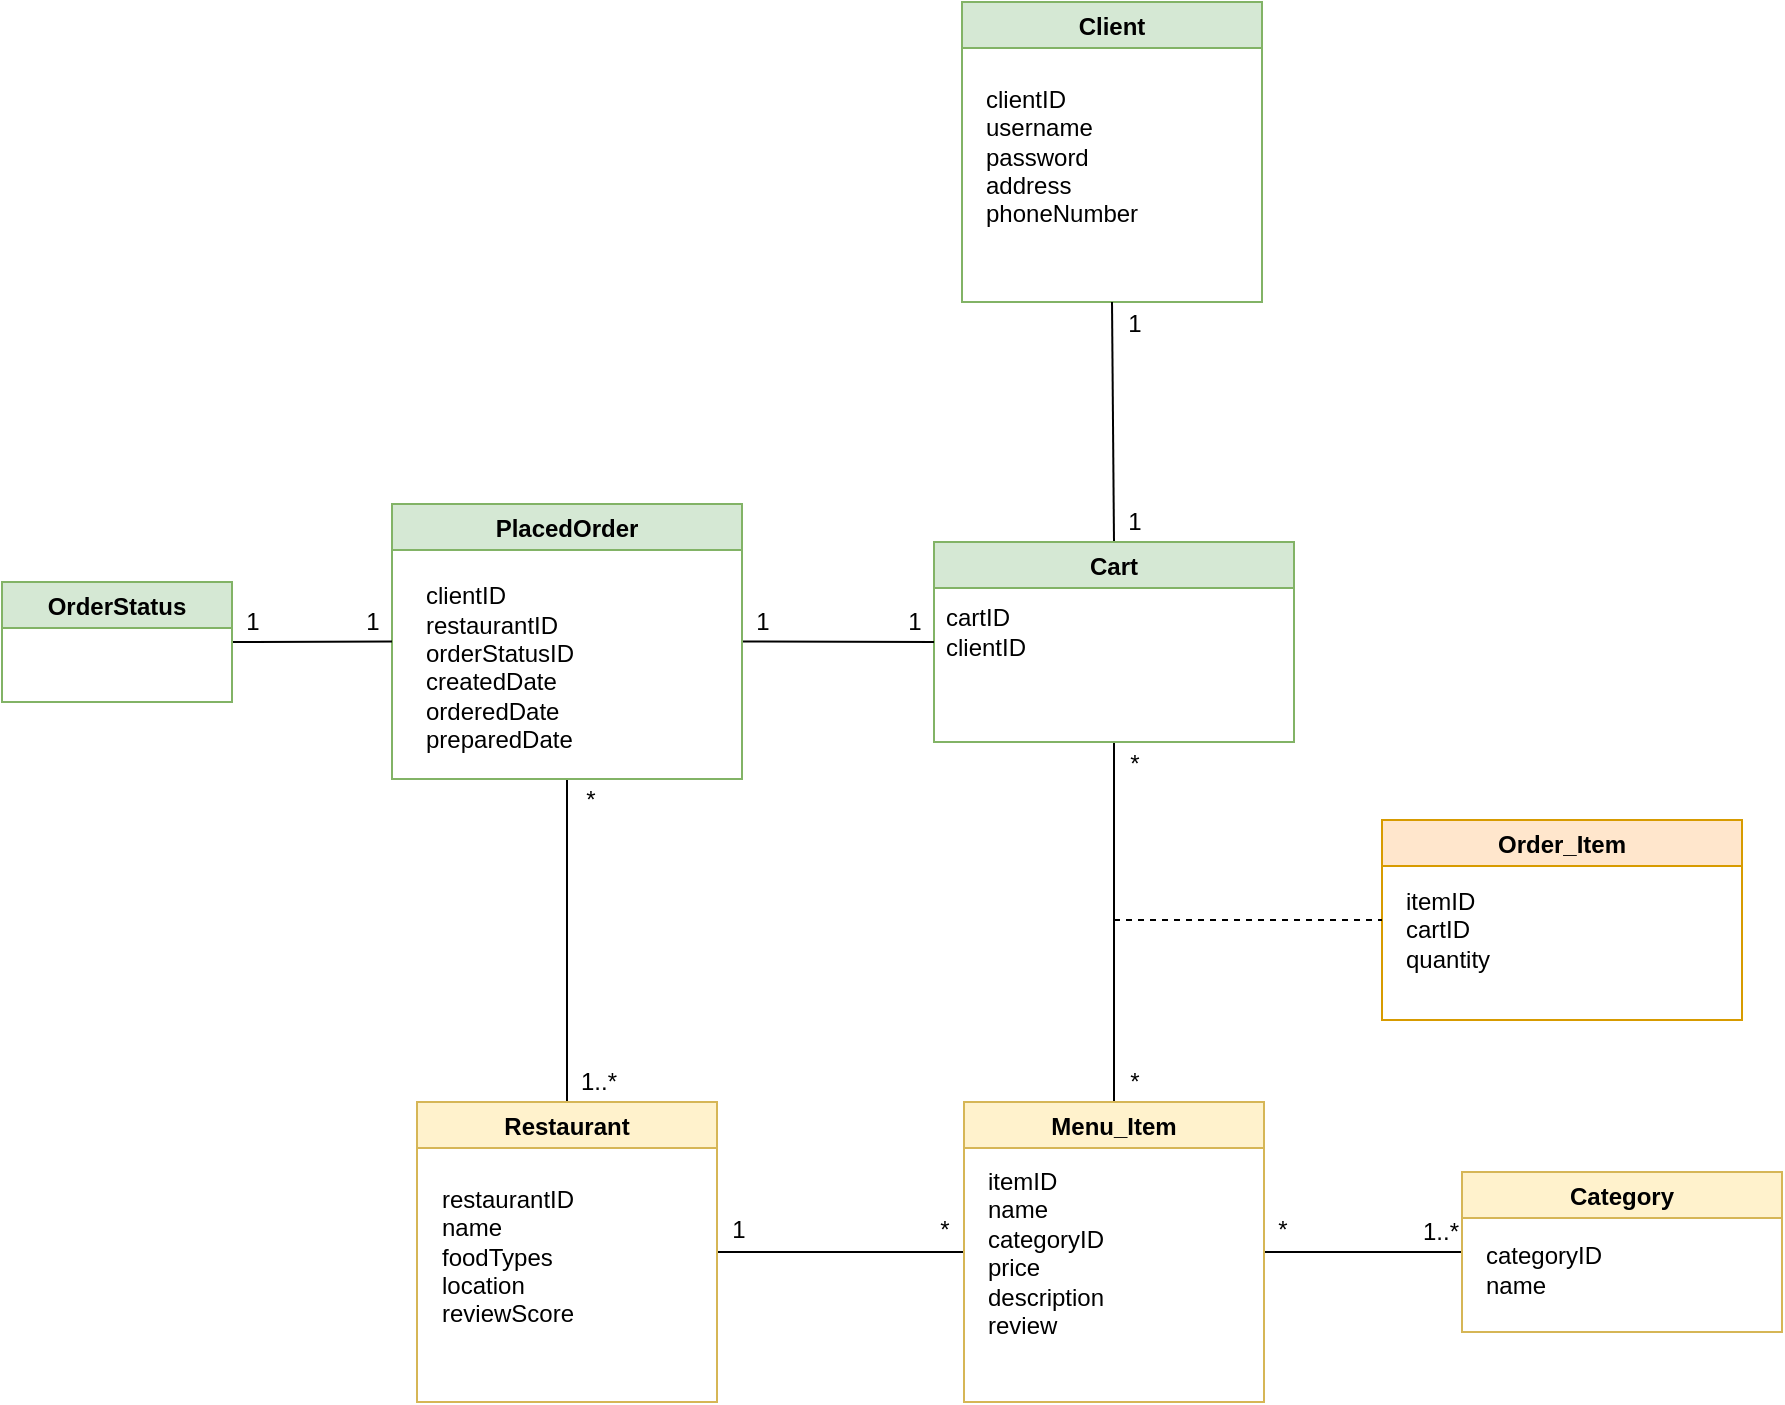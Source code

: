 <mxfile version="17.2.5" type="device"><diagram id="Bw_rYdw9Px9NsmMv9pqk" name="Page-1"><mxGraphModel dx="2249" dy="760" grid="1" gridSize="10" guides="1" tooltips="1" connect="1" arrows="1" fold="1" page="1" pageScale="1" pageWidth="827" pageHeight="1169" math="0" shadow="0"><root><mxCell id="0"/><mxCell id="1" parent="0"/><mxCell id="JYjNqz5kqLDbUrYh0ILM-1" value="Client" style="swimlane;fillColor=#d5e8d4;strokeColor=#82b366;" vertex="1" parent="1"><mxGeometry x="310" y="290" width="150" height="150" as="geometry"/></mxCell><mxCell id="JYjNqz5kqLDbUrYh0ILM-2" value="&lt;div&gt;&lt;br&gt;&lt;/div&gt;&lt;div&gt;clientID&lt;br&gt;&lt;/div&gt;&lt;div align=&quot;left&quot;&gt;username&lt;/div&gt;&lt;div align=&quot;left&quot;&gt;password&lt;/div&gt;&lt;div align=&quot;left&quot;&gt;address&lt;/div&gt;&lt;div align=&quot;left&quot;&gt;phoneNumber&lt;br&gt;&lt;/div&gt;" style="text;html=1;align=left;verticalAlign=middle;resizable=0;points=[];autosize=1;strokeColor=none;fillColor=none;" vertex="1" parent="JYjNqz5kqLDbUrYh0ILM-1"><mxGeometry x="10" y="25" width="90" height="90" as="geometry"/></mxCell><mxCell id="JYjNqz5kqLDbUrYh0ILM-33" style="edgeStyle=none;rounded=0;orthogonalLoop=1;jettySize=auto;html=1;exitX=0.5;exitY=0;exitDx=0;exitDy=0;entryX=0.5;entryY=1;entryDx=0;entryDy=0;fontSize=12;endArrow=none;endFill=0;" edge="1" parent="1" source="JYjNqz5kqLDbUrYh0ILM-3" target="JYjNqz5kqLDbUrYh0ILM-20"><mxGeometry relative="1" as="geometry"/></mxCell><mxCell id="JYjNqz5kqLDbUrYh0ILM-34" style="edgeStyle=none;rounded=0;orthogonalLoop=1;jettySize=auto;html=1;exitX=1;exitY=0.5;exitDx=0;exitDy=0;entryX=0;entryY=0.5;entryDx=0;entryDy=0;fontSize=12;endArrow=none;endFill=0;" edge="1" parent="1" source="JYjNqz5kqLDbUrYh0ILM-3" target="JYjNqz5kqLDbUrYh0ILM-7"><mxGeometry relative="1" as="geometry"/></mxCell><mxCell id="JYjNqz5kqLDbUrYh0ILM-3" value="Restaurant" style="swimlane;fillColor=#fff2cc;strokeColor=#d6b656;" vertex="1" parent="1"><mxGeometry x="37.5" y="840" width="150" height="150" as="geometry"/></mxCell><mxCell id="JYjNqz5kqLDbUrYh0ILM-4" value="&lt;div&gt;&lt;br&gt;&lt;/div&gt;&lt;div&gt;restaurantID&lt;br&gt;&lt;/div&gt;&lt;div&gt;name&lt;/div&gt;&lt;div&gt;foodTypes&lt;/div&gt;&lt;div&gt;location&lt;/div&gt;&lt;div&gt;reviewScore&lt;/div&gt;" style="text;html=1;align=left;verticalAlign=middle;resizable=0;points=[];autosize=1;strokeColor=none;fillColor=none;" vertex="1" parent="JYjNqz5kqLDbUrYh0ILM-3"><mxGeometry x="10" y="25" width="80" height="90" as="geometry"/></mxCell><mxCell id="JYjNqz5kqLDbUrYh0ILM-18" style="edgeStyle=none;rounded=0;orthogonalLoop=1;jettySize=auto;html=1;exitX=0.5;exitY=0;exitDx=0;exitDy=0;entryX=0.5;entryY=1;entryDx=0;entryDy=0;fontSize=12;endArrow=none;endFill=0;" edge="1" parent="1" source="JYjNqz5kqLDbUrYh0ILM-5" target="JYjNqz5kqLDbUrYh0ILM-1"><mxGeometry relative="1" as="geometry"/></mxCell><mxCell id="JYjNqz5kqLDbUrYh0ILM-24" style="edgeStyle=none;rounded=0;orthogonalLoop=1;jettySize=auto;html=1;exitX=0.5;exitY=1;exitDx=0;exitDy=0;entryX=0.5;entryY=0;entryDx=0;entryDy=0;fontSize=12;endArrow=none;endFill=0;" edge="1" parent="1" source="JYjNqz5kqLDbUrYh0ILM-5" target="JYjNqz5kqLDbUrYh0ILM-7"><mxGeometry relative="1" as="geometry"/></mxCell><mxCell id="JYjNqz5kqLDbUrYh0ILM-5" value="Cart" style="swimlane;fillColor=#d5e8d4;strokeColor=#82b366;" vertex="1" parent="1"><mxGeometry x="296" y="560" width="180" height="100" as="geometry"/></mxCell><mxCell id="JYjNqz5kqLDbUrYh0ILM-49" value="&lt;div align=&quot;left&quot;&gt;cartID&lt;/div&gt;&lt;div align=&quot;left&quot;&gt;clientID&lt;br&gt;&lt;/div&gt;" style="text;html=1;align=left;verticalAlign=middle;resizable=0;points=[];autosize=1;strokeColor=none;fillColor=none;fontSize=12;" vertex="1" parent="JYjNqz5kqLDbUrYh0ILM-5"><mxGeometry x="4" y="30" width="60" height="30" as="geometry"/></mxCell><mxCell id="JYjNqz5kqLDbUrYh0ILM-21" style="edgeStyle=none;rounded=0;orthogonalLoop=1;jettySize=auto;html=1;exitX=1;exitY=0.5;exitDx=0;exitDy=0;entryX=0;entryY=0.5;entryDx=0;entryDy=0;fontSize=12;endArrow=none;endFill=0;" edge="1" parent="1" source="JYjNqz5kqLDbUrYh0ILM-7" target="JYjNqz5kqLDbUrYh0ILM-12"><mxGeometry relative="1" as="geometry"/></mxCell><mxCell id="JYjNqz5kqLDbUrYh0ILM-7" value="Menu_Item" style="swimlane;fillColor=#fff2cc;strokeColor=#d6b656;" vertex="1" parent="1"><mxGeometry x="311" y="840" width="150" height="150" as="geometry"/></mxCell><mxCell id="JYjNqz5kqLDbUrYh0ILM-8" value="&lt;p style=&quot;line-height: 1.4&quot;&gt;&lt;/p&gt;&lt;div align=&quot;left&quot;&gt;&lt;font style=&quot;font-size: 12px&quot;&gt;itemID&lt;/font&gt;&lt;/div&gt;&lt;div align=&quot;left&quot;&gt;&lt;font style=&quot;font-size: 12px&quot;&gt;name&lt;/font&gt;&lt;/div&gt;&lt;div align=&quot;left&quot;&gt;&lt;font style=&quot;font-size: 12px&quot;&gt;categoryID&lt;/font&gt;&lt;/div&gt;&lt;div align=&quot;left&quot;&gt;&lt;font style=&quot;font-size: 12px&quot;&gt;price&lt;/font&gt;&lt;/div&gt;&lt;div align=&quot;left&quot;&gt;&lt;font style=&quot;font-size: 12px&quot;&gt;description&lt;br&gt;&lt;/font&gt;&lt;/div&gt;&lt;div align=&quot;left&quot;&gt;&lt;font style=&quot;font-size: 12px&quot;&gt;review&lt;br&gt;&lt;/font&gt;&lt;/div&gt;&lt;div style=&quot;font-size: 14px&quot; align=&quot;left&quot;&gt;&lt;font style=&quot;font-size: 14px&quot;&gt;&lt;br&gt;&lt;/font&gt;&lt;/div&gt;&lt;p&gt;&lt;/p&gt;" style="text;html=1;align=left;verticalAlign=middle;resizable=0;points=[];autosize=1;strokeColor=none;fillColor=none;" vertex="1" parent="JYjNqz5kqLDbUrYh0ILM-7"><mxGeometry x="10" y="19" width="70" height="130" as="geometry"/></mxCell><mxCell id="JYjNqz5kqLDbUrYh0ILM-12" value="Category" style="swimlane;startSize=23;fillColor=#fff2cc;strokeColor=#d6b656;" vertex="1" parent="1"><mxGeometry x="560" y="875" width="160" height="80" as="geometry"/></mxCell><mxCell id="JYjNqz5kqLDbUrYh0ILM-13" value="&lt;div&gt;categoryID&lt;/div&gt;&lt;div&gt;name&lt;br&gt;&lt;/div&gt;" style="text;html=1;align=left;verticalAlign=middle;resizable=0;points=[];autosize=1;strokeColor=none;fillColor=none;" vertex="1" parent="JYjNqz5kqLDbUrYh0ILM-12"><mxGeometry x="10" y="34" width="70" height="30" as="geometry"/></mxCell><mxCell id="JYjNqz5kqLDbUrYh0ILM-23" style="edgeStyle=none;rounded=0;orthogonalLoop=1;jettySize=auto;html=1;exitX=1;exitY=0.5;exitDx=0;exitDy=0;entryX=0;entryY=0.5;entryDx=0;entryDy=0;fontSize=12;endArrow=none;endFill=0;" edge="1" parent="1" source="JYjNqz5kqLDbUrYh0ILM-20" target="JYjNqz5kqLDbUrYh0ILM-5"><mxGeometry relative="1" as="geometry"/></mxCell><mxCell id="JYjNqz5kqLDbUrYh0ILM-20" value="PlacedOrder" style="swimlane;fillColor=#d5e8d4;strokeColor=#82b366;" vertex="1" parent="1"><mxGeometry x="25" y="541" width="175" height="137.5" as="geometry"/></mxCell><mxCell id="JYjNqz5kqLDbUrYh0ILM-50" value="&lt;div align=&quot;left&quot;&gt;clientID&lt;/div&gt;&lt;div align=&quot;left&quot;&gt;restaurantID&lt;/div&gt;&lt;div align=&quot;left&quot;&gt;orderStatusID&lt;/div&gt;&lt;div align=&quot;left&quot;&gt;createdDate&lt;/div&gt;&lt;div align=&quot;left&quot;&gt;orderedDate&lt;/div&gt;&lt;div align=&quot;left&quot;&gt;preparedDate&lt;/div&gt;&lt;div align=&quot;left&quot;&gt;&lt;br&gt;&lt;/div&gt;" style="text;html=1;align=left;verticalAlign=middle;resizable=0;points=[];autosize=1;strokeColor=none;fillColor=none;fontSize=12;" vertex="1" parent="JYjNqz5kqLDbUrYh0ILM-20"><mxGeometry x="15" y="38.5" width="90" height="100" as="geometry"/></mxCell><mxCell id="JYjNqz5kqLDbUrYh0ILM-25" value="*" style="text;html=1;align=center;verticalAlign=middle;resizable=0;points=[];autosize=1;strokeColor=none;fillColor=none;fontSize=12;" vertex="1" parent="1"><mxGeometry x="386" y="820" width="20" height="20" as="geometry"/></mxCell><mxCell id="JYjNqz5kqLDbUrYh0ILM-27" value="*" style="text;html=1;align=center;verticalAlign=middle;resizable=0;points=[];autosize=1;strokeColor=none;fillColor=none;fontSize=12;" vertex="1" parent="1"><mxGeometry x="386" y="661" width="20" height="20" as="geometry"/></mxCell><mxCell id="JYjNqz5kqLDbUrYh0ILM-31" style="edgeStyle=none;rounded=0;orthogonalLoop=1;jettySize=auto;html=1;exitX=1;exitY=0.5;exitDx=0;exitDy=0;entryX=0;entryY=0.5;entryDx=0;entryDy=0;fontSize=12;endArrow=none;endFill=0;" edge="1" parent="1" source="JYjNqz5kqLDbUrYh0ILM-28" target="JYjNqz5kqLDbUrYh0ILM-20"><mxGeometry relative="1" as="geometry"/></mxCell><mxCell id="JYjNqz5kqLDbUrYh0ILM-28" value="OrderStatus" style="swimlane;fillColor=#d5e8d4;strokeColor=#82b366;" vertex="1" parent="1"><mxGeometry x="-170" y="580" width="115" height="60" as="geometry"/></mxCell><mxCell id="JYjNqz5kqLDbUrYh0ILM-35" value="1" style="text;html=1;align=center;verticalAlign=middle;resizable=0;points=[];autosize=1;strokeColor=none;fillColor=none;fontSize=12;" vertex="1" parent="1"><mxGeometry x="386" y="441" width="20" height="20" as="geometry"/></mxCell><mxCell id="JYjNqz5kqLDbUrYh0ILM-37" value="1" style="text;html=1;align=center;verticalAlign=middle;resizable=0;points=[];autosize=1;strokeColor=none;fillColor=none;fontSize=12;" vertex="1" parent="1"><mxGeometry x="386" y="540" width="20" height="20" as="geometry"/></mxCell><mxCell id="JYjNqz5kqLDbUrYh0ILM-38" value="1" style="text;html=1;align=center;verticalAlign=middle;resizable=0;points=[];autosize=1;strokeColor=none;fillColor=none;fontSize=12;" vertex="1" parent="1"><mxGeometry x="188" y="894" width="20" height="20" as="geometry"/></mxCell><mxCell id="JYjNqz5kqLDbUrYh0ILM-40" value="*" style="text;html=1;align=center;verticalAlign=middle;resizable=0;points=[];autosize=1;strokeColor=none;fillColor=none;fontSize=12;" vertex="1" parent="1"><mxGeometry x="291" y="894" width="20" height="20" as="geometry"/></mxCell><mxCell id="JYjNqz5kqLDbUrYh0ILM-41" value="*" style="text;html=1;align=center;verticalAlign=middle;resizable=0;points=[];autosize=1;strokeColor=none;fillColor=none;fontSize=12;" vertex="1" parent="1"><mxGeometry x="460" y="894" width="20" height="20" as="geometry"/></mxCell><mxCell id="JYjNqz5kqLDbUrYh0ILM-42" value="1..*" style="text;html=1;align=center;verticalAlign=middle;resizable=0;points=[];autosize=1;strokeColor=none;fillColor=none;fontSize=12;" vertex="1" parent="1"><mxGeometry x="534" y="895" width="30" height="20" as="geometry"/></mxCell><mxCell id="JYjNqz5kqLDbUrYh0ILM-43" value="*" style="text;html=1;align=center;verticalAlign=middle;resizable=0;points=[];autosize=1;strokeColor=none;fillColor=none;fontSize=12;" vertex="1" parent="1"><mxGeometry x="114" y="679" width="20" height="20" as="geometry"/></mxCell><mxCell id="JYjNqz5kqLDbUrYh0ILM-44" value="1..*" style="text;html=1;align=center;verticalAlign=middle;resizable=0;points=[];autosize=1;strokeColor=none;fillColor=none;fontSize=12;" vertex="1" parent="1"><mxGeometry x="113" y="820" width="30" height="20" as="geometry"/></mxCell><mxCell id="JYjNqz5kqLDbUrYh0ILM-45" value="1" style="text;html=1;align=center;verticalAlign=middle;resizable=0;points=[];autosize=1;strokeColor=none;fillColor=none;fontSize=12;" vertex="1" parent="1"><mxGeometry x="-55" y="590" width="20" height="20" as="geometry"/></mxCell><mxCell id="JYjNqz5kqLDbUrYh0ILM-47" value="1" style="text;html=1;align=center;verticalAlign=middle;resizable=0;points=[];autosize=1;strokeColor=none;fillColor=none;fontSize=12;" vertex="1" parent="1"><mxGeometry x="5" y="590" width="20" height="20" as="geometry"/></mxCell><mxCell id="JYjNqz5kqLDbUrYh0ILM-53" value="Order_Item" style="swimlane;fillColor=#ffe6cc;strokeColor=#d79b00;" vertex="1" parent="1"><mxGeometry x="520" y="699" width="180" height="100" as="geometry"/></mxCell><mxCell id="JYjNqz5kqLDbUrYh0ILM-54" value="&lt;div align=&quot;left&quot;&gt;itemID&lt;/div&gt;&lt;div align=&quot;left&quot;&gt;cartID&lt;/div&gt;&lt;div align=&quot;left&quot;&gt;quantity&lt;br&gt;&lt;/div&gt;" style="text;html=1;align=left;verticalAlign=middle;resizable=0;points=[];autosize=1;strokeColor=none;fillColor=none;fontSize=12;" vertex="1" parent="JYjNqz5kqLDbUrYh0ILM-53"><mxGeometry x="10" y="30" width="60" height="50" as="geometry"/></mxCell><mxCell id="JYjNqz5kqLDbUrYh0ILM-55" value="" style="endArrow=none;dashed=1;html=1;rounded=0;fontSize=12;entryX=0;entryY=0.5;entryDx=0;entryDy=0;" edge="1" parent="1" target="JYjNqz5kqLDbUrYh0ILM-53"><mxGeometry width="50" height="50" relative="1" as="geometry"><mxPoint x="386" y="749" as="sourcePoint"/><mxPoint x="440" y="780" as="targetPoint"/></mxGeometry></mxCell><mxCell id="JYjNqz5kqLDbUrYh0ILM-56" value="1" style="text;html=1;align=center;verticalAlign=middle;resizable=0;points=[];autosize=1;strokeColor=none;fillColor=none;fontSize=12;" vertex="1" parent="1"><mxGeometry x="200" y="590" width="20" height="20" as="geometry"/></mxCell><mxCell id="JYjNqz5kqLDbUrYh0ILM-57" value="1" style="text;html=1;align=center;verticalAlign=middle;resizable=0;points=[];autosize=1;strokeColor=none;fillColor=none;fontSize=12;" vertex="1" parent="1"><mxGeometry x="276" y="590" width="20" height="20" as="geometry"/></mxCell></root></mxGraphModel></diagram></mxfile>